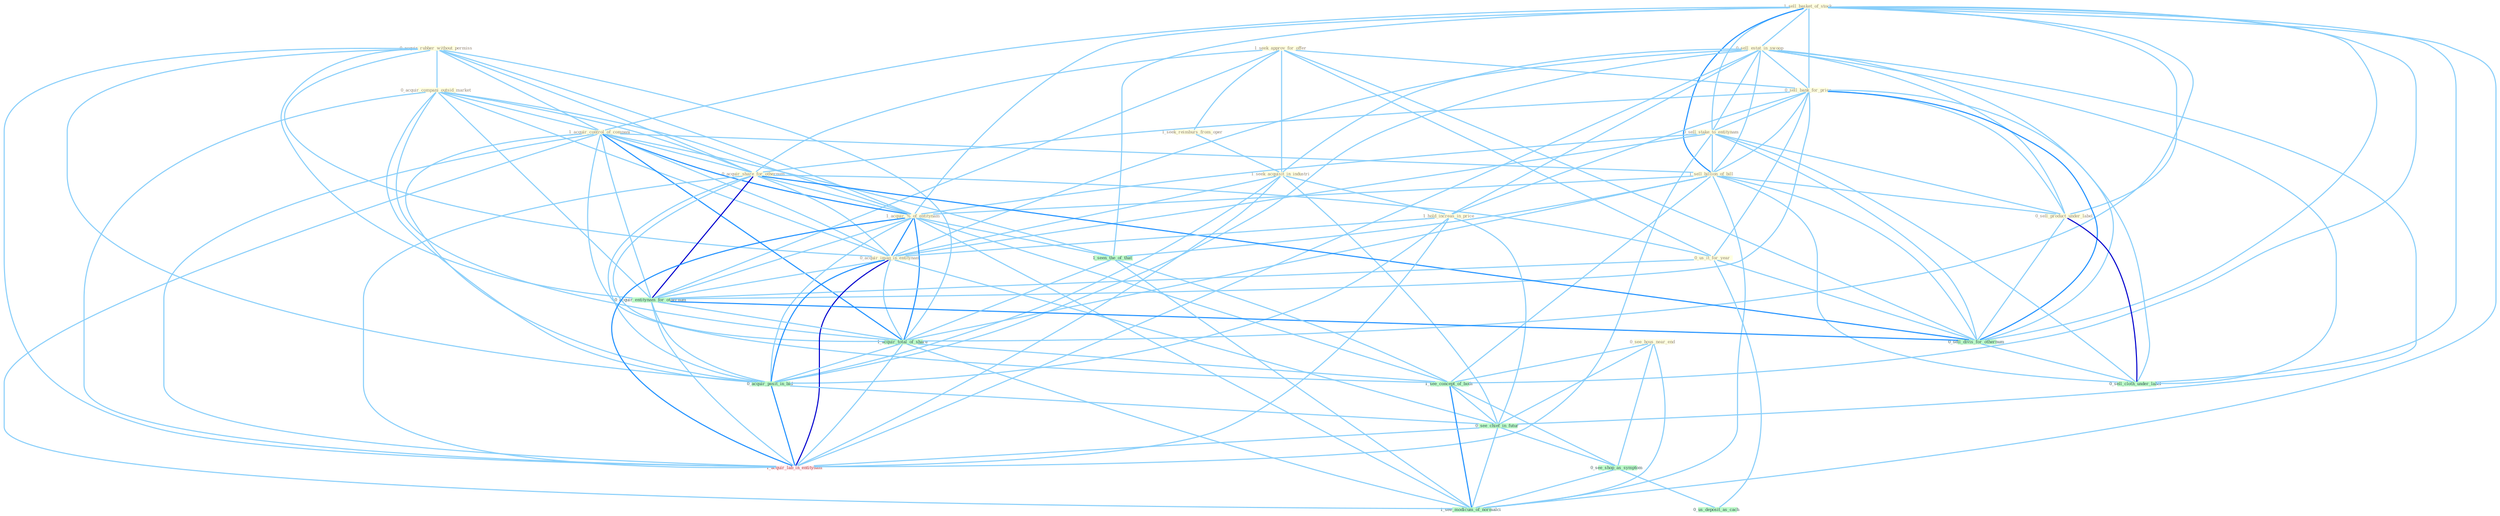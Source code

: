 Graph G{ 
    node
    [shape=polygon,style=filled,width=.5,height=.06,color="#BDFCC9",fixedsize=true,fontsize=4,
    fontcolor="#2f4f4f"];
    {node
    [color="#ffffe0", fontcolor="#8b7d6b"] "0_acquir_rubber_without_permiss " "1_seek_approv_for_offer " "1_sell_basket_of_stock " "1_seek_reimburs_from_oper " "0_sell_estat_in_swoop " "0_acquir_compani_outsid_market " "0_sell_bank_for_price " "1_acquir_control_of_compani " "1_seek_acquisit_in_industri " "0_sell_stake_to_entitynam " "1_sell_billion_of_bill " "0_acquir_share_for_othernum " "1_acquir_%_of_entitynam " "0_us_it_for_year " "0_see_hous_near_end " "1_hold_increas_in_price " "0_sell_product_under_label " "0_acquir_imag_in_entitynam "}
{node [color="#fff0f5", fontcolor="#b22222"] "1_acquir_lab_in_entitynam "}
edge [color="#B0E2FF"];

	"0_acquir_rubber_without_permiss " -- "0_acquir_compani_outsid_market " [w="1", color="#87cefa" ];
	"0_acquir_rubber_without_permiss " -- "1_acquir_control_of_compani " [w="1", color="#87cefa" ];
	"0_acquir_rubber_without_permiss " -- "0_acquir_share_for_othernum " [w="1", color="#87cefa" ];
	"0_acquir_rubber_without_permiss " -- "1_acquir_%_of_entitynam " [w="1", color="#87cefa" ];
	"0_acquir_rubber_without_permiss " -- "0_acquir_imag_in_entitynam " [w="1", color="#87cefa" ];
	"0_acquir_rubber_without_permiss " -- "0_acquir_entitynam_for_othernum " [w="1", color="#87cefa" ];
	"0_acquir_rubber_without_permiss " -- "1_acquir_total_of_share " [w="1", color="#87cefa" ];
	"0_acquir_rubber_without_permiss " -- "0_acquir_posit_in_bid " [w="1", color="#87cefa" ];
	"0_acquir_rubber_without_permiss " -- "1_acquir_lab_in_entitynam " [w="1", color="#87cefa" ];
	"1_seek_approv_for_offer " -- "1_seek_reimburs_from_oper " [w="1", color="#87cefa" ];
	"1_seek_approv_for_offer " -- "0_sell_bank_for_price " [w="1", color="#87cefa" ];
	"1_seek_approv_for_offer " -- "1_seek_acquisit_in_industri " [w="1", color="#87cefa" ];
	"1_seek_approv_for_offer " -- "0_acquir_share_for_othernum " [w="1", color="#87cefa" ];
	"1_seek_approv_for_offer " -- "0_us_it_for_year " [w="1", color="#87cefa" ];
	"1_seek_approv_for_offer " -- "0_acquir_entitynam_for_othernum " [w="1", color="#87cefa" ];
	"1_seek_approv_for_offer " -- "0_sell_divis_for_othernum " [w="1", color="#87cefa" ];
	"1_sell_basket_of_stock " -- "0_sell_estat_in_swoop " [w="1", color="#87cefa" ];
	"1_sell_basket_of_stock " -- "0_sell_bank_for_price " [w="1", color="#87cefa" ];
	"1_sell_basket_of_stock " -- "1_acquir_control_of_compani " [w="1", color="#87cefa" ];
	"1_sell_basket_of_stock " -- "0_sell_stake_to_entitynam " [w="1", color="#87cefa" ];
	"1_sell_basket_of_stock " -- "1_sell_billion_of_bill " [w="2", color="#1e90ff" , len=0.8];
	"1_sell_basket_of_stock " -- "1_acquir_%_of_entitynam " [w="1", color="#87cefa" ];
	"1_sell_basket_of_stock " -- "0_sell_product_under_label " [w="1", color="#87cefa" ];
	"1_sell_basket_of_stock " -- "1_seen_the_of_that " [w="1", color="#87cefa" ];
	"1_sell_basket_of_stock " -- "0_sell_divis_for_othernum " [w="1", color="#87cefa" ];
	"1_sell_basket_of_stock " -- "1_acquir_total_of_share " [w="1", color="#87cefa" ];
	"1_sell_basket_of_stock " -- "0_sell_cloth_under_label " [w="1", color="#87cefa" ];
	"1_sell_basket_of_stock " -- "1_see_concept_of_both " [w="1", color="#87cefa" ];
	"1_sell_basket_of_stock " -- "1_see_modicum_of_normalci " [w="1", color="#87cefa" ];
	"1_seek_reimburs_from_oper " -- "1_seek_acquisit_in_industri " [w="1", color="#87cefa" ];
	"0_sell_estat_in_swoop " -- "0_sell_bank_for_price " [w="1", color="#87cefa" ];
	"0_sell_estat_in_swoop " -- "1_seek_acquisit_in_industri " [w="1", color="#87cefa" ];
	"0_sell_estat_in_swoop " -- "0_sell_stake_to_entitynam " [w="1", color="#87cefa" ];
	"0_sell_estat_in_swoop " -- "1_sell_billion_of_bill " [w="1", color="#87cefa" ];
	"0_sell_estat_in_swoop " -- "1_hold_increas_in_price " [w="1", color="#87cefa" ];
	"0_sell_estat_in_swoop " -- "0_sell_product_under_label " [w="1", color="#87cefa" ];
	"0_sell_estat_in_swoop " -- "0_acquir_imag_in_entitynam " [w="1", color="#87cefa" ];
	"0_sell_estat_in_swoop " -- "0_sell_divis_for_othernum " [w="1", color="#87cefa" ];
	"0_sell_estat_in_swoop " -- "0_sell_cloth_under_label " [w="1", color="#87cefa" ];
	"0_sell_estat_in_swoop " -- "0_acquir_posit_in_bid " [w="1", color="#87cefa" ];
	"0_sell_estat_in_swoop " -- "0_see_chief_in_futur " [w="1", color="#87cefa" ];
	"0_sell_estat_in_swoop " -- "1_acquir_lab_in_entitynam " [w="1", color="#87cefa" ];
	"0_acquir_compani_outsid_market " -- "1_acquir_control_of_compani " [w="1", color="#87cefa" ];
	"0_acquir_compani_outsid_market " -- "0_acquir_share_for_othernum " [w="1", color="#87cefa" ];
	"0_acquir_compani_outsid_market " -- "1_acquir_%_of_entitynam " [w="1", color="#87cefa" ];
	"0_acquir_compani_outsid_market " -- "0_acquir_imag_in_entitynam " [w="1", color="#87cefa" ];
	"0_acquir_compani_outsid_market " -- "0_acquir_entitynam_for_othernum " [w="1", color="#87cefa" ];
	"0_acquir_compani_outsid_market " -- "1_acquir_total_of_share " [w="1", color="#87cefa" ];
	"0_acquir_compani_outsid_market " -- "0_acquir_posit_in_bid " [w="1", color="#87cefa" ];
	"0_acquir_compani_outsid_market " -- "1_acquir_lab_in_entitynam " [w="1", color="#87cefa" ];
	"0_sell_bank_for_price " -- "0_sell_stake_to_entitynam " [w="1", color="#87cefa" ];
	"0_sell_bank_for_price " -- "1_sell_billion_of_bill " [w="1", color="#87cefa" ];
	"0_sell_bank_for_price " -- "0_acquir_share_for_othernum " [w="1", color="#87cefa" ];
	"0_sell_bank_for_price " -- "0_us_it_for_year " [w="1", color="#87cefa" ];
	"0_sell_bank_for_price " -- "1_hold_increas_in_price " [w="1", color="#87cefa" ];
	"0_sell_bank_for_price " -- "0_sell_product_under_label " [w="1", color="#87cefa" ];
	"0_sell_bank_for_price " -- "0_acquir_entitynam_for_othernum " [w="1", color="#87cefa" ];
	"0_sell_bank_for_price " -- "0_sell_divis_for_othernum " [w="2", color="#1e90ff" , len=0.8];
	"0_sell_bank_for_price " -- "0_sell_cloth_under_label " [w="1", color="#87cefa" ];
	"1_acquir_control_of_compani " -- "1_sell_billion_of_bill " [w="1", color="#87cefa" ];
	"1_acquir_control_of_compani " -- "0_acquir_share_for_othernum " [w="1", color="#87cefa" ];
	"1_acquir_control_of_compani " -- "1_acquir_%_of_entitynam " [w="2", color="#1e90ff" , len=0.8];
	"1_acquir_control_of_compani " -- "0_acquir_imag_in_entitynam " [w="1", color="#87cefa" ];
	"1_acquir_control_of_compani " -- "0_acquir_entitynam_for_othernum " [w="1", color="#87cefa" ];
	"1_acquir_control_of_compani " -- "1_seen_the_of_that " [w="1", color="#87cefa" ];
	"1_acquir_control_of_compani " -- "1_acquir_total_of_share " [w="2", color="#1e90ff" , len=0.8];
	"1_acquir_control_of_compani " -- "0_acquir_posit_in_bid " [w="1", color="#87cefa" ];
	"1_acquir_control_of_compani " -- "1_see_concept_of_both " [w="1", color="#87cefa" ];
	"1_acquir_control_of_compani " -- "1_acquir_lab_in_entitynam " [w="1", color="#87cefa" ];
	"1_acquir_control_of_compani " -- "1_see_modicum_of_normalci " [w="1", color="#87cefa" ];
	"1_seek_acquisit_in_industri " -- "1_hold_increas_in_price " [w="1", color="#87cefa" ];
	"1_seek_acquisit_in_industri " -- "0_acquir_imag_in_entitynam " [w="1", color="#87cefa" ];
	"1_seek_acquisit_in_industri " -- "0_acquir_posit_in_bid " [w="1", color="#87cefa" ];
	"1_seek_acquisit_in_industri " -- "0_see_chief_in_futur " [w="1", color="#87cefa" ];
	"1_seek_acquisit_in_industri " -- "1_acquir_lab_in_entitynam " [w="1", color="#87cefa" ];
	"0_sell_stake_to_entitynam " -- "1_sell_billion_of_bill " [w="1", color="#87cefa" ];
	"0_sell_stake_to_entitynam " -- "1_acquir_%_of_entitynam " [w="1", color="#87cefa" ];
	"0_sell_stake_to_entitynam " -- "0_sell_product_under_label " [w="1", color="#87cefa" ];
	"0_sell_stake_to_entitynam " -- "0_acquir_imag_in_entitynam " [w="1", color="#87cefa" ];
	"0_sell_stake_to_entitynam " -- "0_sell_divis_for_othernum " [w="1", color="#87cefa" ];
	"0_sell_stake_to_entitynam " -- "0_sell_cloth_under_label " [w="1", color="#87cefa" ];
	"0_sell_stake_to_entitynam " -- "1_acquir_lab_in_entitynam " [w="1", color="#87cefa" ];
	"1_sell_billion_of_bill " -- "1_acquir_%_of_entitynam " [w="1", color="#87cefa" ];
	"1_sell_billion_of_bill " -- "0_sell_product_under_label " [w="1", color="#87cefa" ];
	"1_sell_billion_of_bill " -- "1_seen_the_of_that " [w="1", color="#87cefa" ];
	"1_sell_billion_of_bill " -- "0_sell_divis_for_othernum " [w="1", color="#87cefa" ];
	"1_sell_billion_of_bill " -- "1_acquir_total_of_share " [w="1", color="#87cefa" ];
	"1_sell_billion_of_bill " -- "0_sell_cloth_under_label " [w="1", color="#87cefa" ];
	"1_sell_billion_of_bill " -- "1_see_concept_of_both " [w="1", color="#87cefa" ];
	"1_sell_billion_of_bill " -- "1_see_modicum_of_normalci " [w="1", color="#87cefa" ];
	"0_acquir_share_for_othernum " -- "1_acquir_%_of_entitynam " [w="1", color="#87cefa" ];
	"0_acquir_share_for_othernum " -- "0_us_it_for_year " [w="1", color="#87cefa" ];
	"0_acquir_share_for_othernum " -- "0_acquir_imag_in_entitynam " [w="1", color="#87cefa" ];
	"0_acquir_share_for_othernum " -- "0_acquir_entitynam_for_othernum " [w="3", color="#0000cd" , len=0.6];
	"0_acquir_share_for_othernum " -- "0_sell_divis_for_othernum " [w="2", color="#1e90ff" , len=0.8];
	"0_acquir_share_for_othernum " -- "1_acquir_total_of_share " [w="1", color="#87cefa" ];
	"0_acquir_share_for_othernum " -- "0_acquir_posit_in_bid " [w="1", color="#87cefa" ];
	"0_acquir_share_for_othernum " -- "1_acquir_lab_in_entitynam " [w="1", color="#87cefa" ];
	"1_acquir_%_of_entitynam " -- "0_acquir_imag_in_entitynam " [w="2", color="#1e90ff" , len=0.8];
	"1_acquir_%_of_entitynam " -- "0_acquir_entitynam_for_othernum " [w="1", color="#87cefa" ];
	"1_acquir_%_of_entitynam " -- "1_seen_the_of_that " [w="1", color="#87cefa" ];
	"1_acquir_%_of_entitynam " -- "1_acquir_total_of_share " [w="2", color="#1e90ff" , len=0.8];
	"1_acquir_%_of_entitynam " -- "0_acquir_posit_in_bid " [w="1", color="#87cefa" ];
	"1_acquir_%_of_entitynam " -- "1_see_concept_of_both " [w="1", color="#87cefa" ];
	"1_acquir_%_of_entitynam " -- "1_acquir_lab_in_entitynam " [w="2", color="#1e90ff" , len=0.8];
	"1_acquir_%_of_entitynam " -- "1_see_modicum_of_normalci " [w="1", color="#87cefa" ];
	"0_us_it_for_year " -- "0_acquir_entitynam_for_othernum " [w="1", color="#87cefa" ];
	"0_us_it_for_year " -- "0_sell_divis_for_othernum " [w="1", color="#87cefa" ];
	"0_us_it_for_year " -- "0_us_deposit_as_cach " [w="1", color="#87cefa" ];
	"0_see_hous_near_end " -- "1_see_concept_of_both " [w="1", color="#87cefa" ];
	"0_see_hous_near_end " -- "0_see_chief_in_futur " [w="1", color="#87cefa" ];
	"0_see_hous_near_end " -- "0_see_shop_as_symptom " [w="1", color="#87cefa" ];
	"0_see_hous_near_end " -- "1_see_modicum_of_normalci " [w="1", color="#87cefa" ];
	"1_hold_increas_in_price " -- "0_acquir_imag_in_entitynam " [w="1", color="#87cefa" ];
	"1_hold_increas_in_price " -- "0_acquir_posit_in_bid " [w="1", color="#87cefa" ];
	"1_hold_increas_in_price " -- "0_see_chief_in_futur " [w="1", color="#87cefa" ];
	"1_hold_increas_in_price " -- "1_acquir_lab_in_entitynam " [w="1", color="#87cefa" ];
	"0_sell_product_under_label " -- "0_sell_divis_for_othernum " [w="1", color="#87cefa" ];
	"0_sell_product_under_label " -- "0_sell_cloth_under_label " [w="3", color="#0000cd" , len=0.6];
	"0_acquir_imag_in_entitynam " -- "0_acquir_entitynam_for_othernum " [w="1", color="#87cefa" ];
	"0_acquir_imag_in_entitynam " -- "1_acquir_total_of_share " [w="1", color="#87cefa" ];
	"0_acquir_imag_in_entitynam " -- "0_acquir_posit_in_bid " [w="2", color="#1e90ff" , len=0.8];
	"0_acquir_imag_in_entitynam " -- "0_see_chief_in_futur " [w="1", color="#87cefa" ];
	"0_acquir_imag_in_entitynam " -- "1_acquir_lab_in_entitynam " [w="3", color="#0000cd" , len=0.6];
	"0_acquir_entitynam_for_othernum " -- "0_sell_divis_for_othernum " [w="2", color="#1e90ff" , len=0.8];
	"0_acquir_entitynam_for_othernum " -- "1_acquir_total_of_share " [w="1", color="#87cefa" ];
	"0_acquir_entitynam_for_othernum " -- "0_acquir_posit_in_bid " [w="1", color="#87cefa" ];
	"0_acquir_entitynam_for_othernum " -- "1_acquir_lab_in_entitynam " [w="1", color="#87cefa" ];
	"1_seen_the_of_that " -- "1_acquir_total_of_share " [w="1", color="#87cefa" ];
	"1_seen_the_of_that " -- "1_see_concept_of_both " [w="1", color="#87cefa" ];
	"1_seen_the_of_that " -- "1_see_modicum_of_normalci " [w="1", color="#87cefa" ];
	"0_sell_divis_for_othernum " -- "0_sell_cloth_under_label " [w="1", color="#87cefa" ];
	"1_acquir_total_of_share " -- "0_acquir_posit_in_bid " [w="1", color="#87cefa" ];
	"1_acquir_total_of_share " -- "1_see_concept_of_both " [w="1", color="#87cefa" ];
	"1_acquir_total_of_share " -- "1_acquir_lab_in_entitynam " [w="1", color="#87cefa" ];
	"1_acquir_total_of_share " -- "1_see_modicum_of_normalci " [w="1", color="#87cefa" ];
	"0_acquir_posit_in_bid " -- "0_see_chief_in_futur " [w="1", color="#87cefa" ];
	"0_acquir_posit_in_bid " -- "1_acquir_lab_in_entitynam " [w="2", color="#1e90ff" , len=0.8];
	"1_see_concept_of_both " -- "0_see_chief_in_futur " [w="1", color="#87cefa" ];
	"1_see_concept_of_both " -- "0_see_shop_as_symptom " [w="1", color="#87cefa" ];
	"1_see_concept_of_both " -- "1_see_modicum_of_normalci " [w="2", color="#1e90ff" , len=0.8];
	"0_see_chief_in_futur " -- "0_see_shop_as_symptom " [w="1", color="#87cefa" ];
	"0_see_chief_in_futur " -- "1_acquir_lab_in_entitynam " [w="1", color="#87cefa" ];
	"0_see_chief_in_futur " -- "1_see_modicum_of_normalci " [w="1", color="#87cefa" ];
	"0_see_shop_as_symptom " -- "0_us_deposit_as_cach " [w="1", color="#87cefa" ];
	"0_see_shop_as_symptom " -- "1_see_modicum_of_normalci " [w="1", color="#87cefa" ];
}